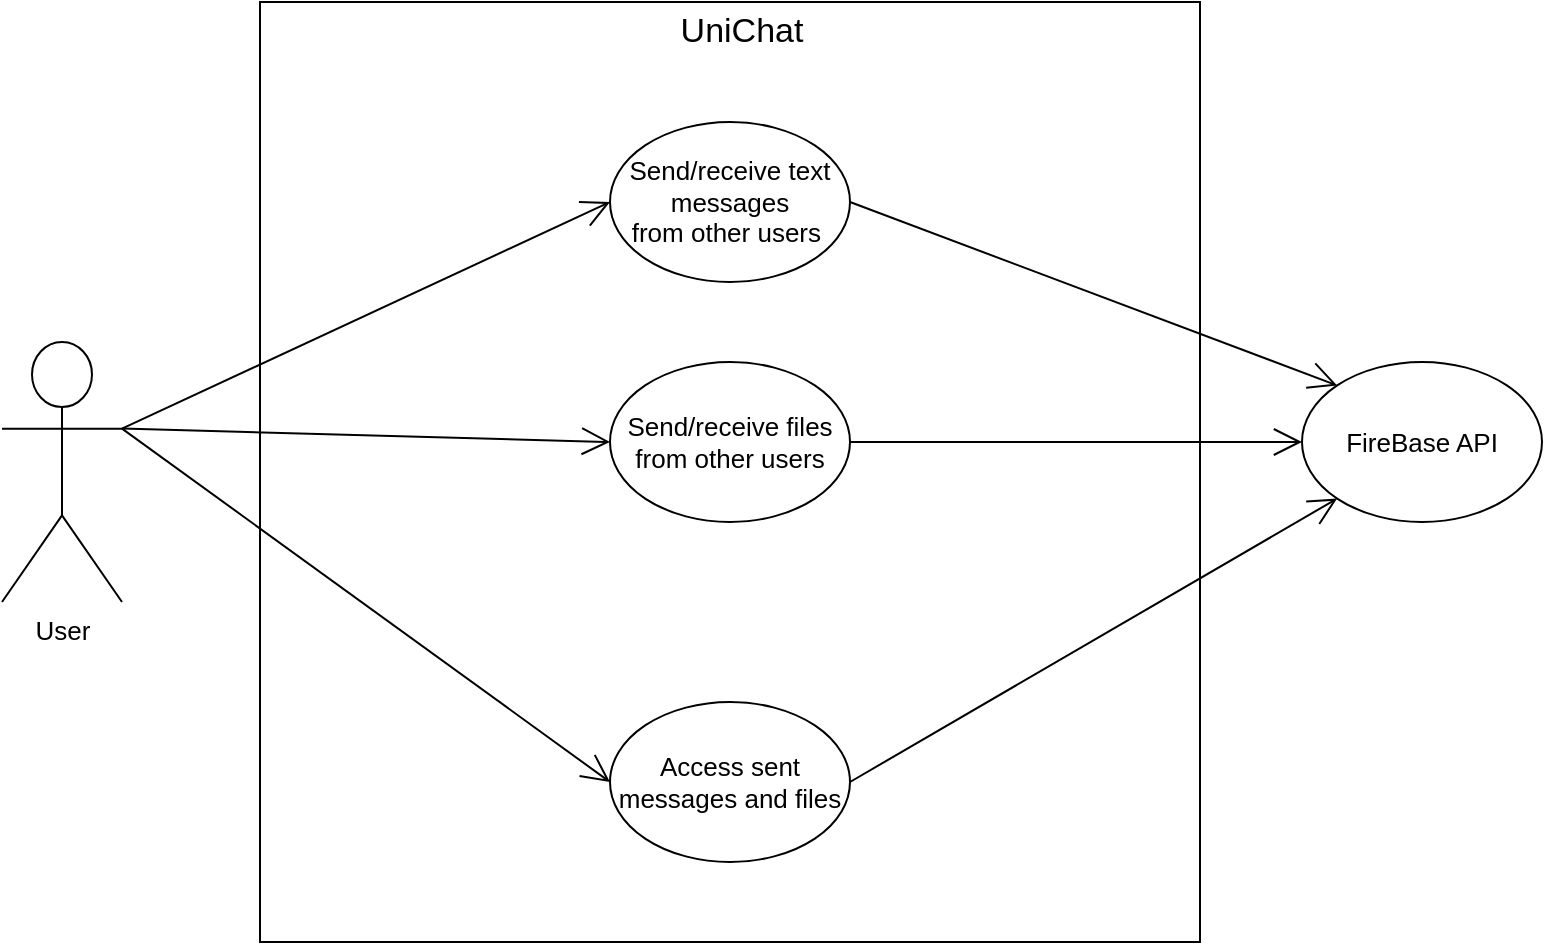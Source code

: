 <mxfile version="16.5.1" type="device"><diagram id="usxxmJ1rtTVSGjX_u03q" name="Page-1"><mxGraphModel dx="1038" dy="649" grid="1" gridSize="10" guides="1" tooltips="1" connect="1" arrows="1" fold="1" page="1" pageScale="1" pageWidth="827" pageHeight="1169" math="0" shadow="0"><root><mxCell id="0"/><mxCell id="1" parent="0"/><mxCell id="ndb7_EjV3UHbOHbYwRMj-1" value="" style="whiteSpace=wrap;html=1;aspect=fixed;fillColor=none;" parent="1" vertex="1"><mxGeometry x="179" y="90" width="470" height="470" as="geometry"/></mxCell><mxCell id="ndb7_EjV3UHbOHbYwRMj-2" value="&lt;font style=&quot;font-size: 13px&quot;&gt;User&lt;/font&gt;" style="shape=umlActor;verticalLabelPosition=bottom;verticalAlign=top;html=1;outlineConnect=0;fillColor=none;" parent="1" vertex="1"><mxGeometry x="50" y="260" width="60" height="130" as="geometry"/></mxCell><mxCell id="ndb7_EjV3UHbOHbYwRMj-3" value="&lt;font style=&quot;font-size: 13px&quot;&gt;Send/receive text messages&lt;br&gt;from other users&amp;nbsp;&lt;/font&gt;" style="ellipse;whiteSpace=wrap;html=1;fillColor=none;" parent="1" vertex="1"><mxGeometry x="354" y="150" width="120" height="80" as="geometry"/></mxCell><mxCell id="ndb7_EjV3UHbOHbYwRMj-4" value="&lt;font style=&quot;font-size: 13px&quot;&gt;Send/receive files from other users&lt;/font&gt;" style="ellipse;whiteSpace=wrap;html=1;fillColor=none;" parent="1" vertex="1"><mxGeometry x="354" y="270" width="120" height="80" as="geometry"/></mxCell><mxCell id="ndb7_EjV3UHbOHbYwRMj-5" value="&lt;font style=&quot;font-size: 13px&quot;&gt;Access sent messages and files&lt;/font&gt;" style="ellipse;whiteSpace=wrap;html=1;fillColor=none;" parent="1" vertex="1"><mxGeometry x="354" y="440" width="120" height="80" as="geometry"/></mxCell><mxCell id="ndb7_EjV3UHbOHbYwRMj-6" value="&lt;font style=&quot;font-size: 17px&quot;&gt;UniChat&lt;/font&gt;" style="text;html=1;strokeColor=none;fillColor=none;align=center;verticalAlign=middle;whiteSpace=wrap;rounded=0;" parent="1" vertex="1"><mxGeometry x="390" y="90" width="60" height="30" as="geometry"/></mxCell><mxCell id="ndb7_EjV3UHbOHbYwRMj-8" value="" style="endArrow=open;endFill=1;endSize=12;html=1;rounded=0;entryX=0;entryY=0.5;entryDx=0;entryDy=0;exitX=1;exitY=0.333;exitDx=0;exitDy=0;exitPerimeter=0;" parent="1" source="ndb7_EjV3UHbOHbYwRMj-2" target="ndb7_EjV3UHbOHbYwRMj-3" edge="1"><mxGeometry width="160" relative="1" as="geometry"><mxPoint x="20" y="420" as="sourcePoint"/><mxPoint x="180" y="420" as="targetPoint"/></mxGeometry></mxCell><mxCell id="ndb7_EjV3UHbOHbYwRMj-9" value="" style="endArrow=open;endFill=1;endSize=12;html=1;rounded=0;entryX=0;entryY=0.5;entryDx=0;entryDy=0;exitX=1;exitY=0.333;exitDx=0;exitDy=0;exitPerimeter=0;" parent="1" source="ndb7_EjV3UHbOHbYwRMj-2" target="ndb7_EjV3UHbOHbYwRMj-4" edge="1"><mxGeometry width="160" relative="1" as="geometry"><mxPoint x="40" y="480" as="sourcePoint"/><mxPoint x="200" y="480" as="targetPoint"/></mxGeometry></mxCell><mxCell id="ndb7_EjV3UHbOHbYwRMj-10" value="" style="endArrow=open;endFill=1;endSize=12;html=1;rounded=0;entryX=0;entryY=0.5;entryDx=0;entryDy=0;exitX=1;exitY=0.333;exitDx=0;exitDy=0;exitPerimeter=0;" parent="1" source="ndb7_EjV3UHbOHbYwRMj-2" target="ndb7_EjV3UHbOHbYwRMj-5" edge="1"><mxGeometry width="160" relative="1" as="geometry"><mxPoint x="90" y="510" as="sourcePoint"/><mxPoint x="250" y="510" as="targetPoint"/></mxGeometry></mxCell><mxCell id="ndb7_EjV3UHbOHbYwRMj-11" value="" style="endArrow=open;endFill=1;endSize=12;html=1;rounded=0;exitX=1;exitY=0.5;exitDx=0;exitDy=0;entryX=0;entryY=0;entryDx=0;entryDy=0;" parent="1" source="ndb7_EjV3UHbOHbYwRMj-3" target="ndb7_EjV3UHbOHbYwRMj-12" edge="1"><mxGeometry width="160" relative="1" as="geometry"><mxPoint x="520" y="220" as="sourcePoint"/><mxPoint x="660" y="190" as="targetPoint"/></mxGeometry></mxCell><mxCell id="ndb7_EjV3UHbOHbYwRMj-12" value="&lt;font style=&quot;font-size: 13px&quot;&gt;FireBase API&lt;/font&gt;" style="ellipse;whiteSpace=wrap;html=1;fillColor=none;" parent="1" vertex="1"><mxGeometry x="700" y="270" width="120" height="80" as="geometry"/></mxCell><mxCell id="h8lF9LGfPXWFyBBcxpGi-1" value="" style="endArrow=open;endFill=1;endSize=12;html=1;rounded=0;exitX=1;exitY=0.5;exitDx=0;exitDy=0;entryX=0;entryY=0.5;entryDx=0;entryDy=0;" edge="1" parent="1" source="ndb7_EjV3UHbOHbYwRMj-4" target="ndb7_EjV3UHbOHbYwRMj-12"><mxGeometry width="160" relative="1" as="geometry"><mxPoint x="500" y="320" as="sourcePoint"/><mxPoint x="660" y="320" as="targetPoint"/></mxGeometry></mxCell><mxCell id="h8lF9LGfPXWFyBBcxpGi-2" value="" style="endArrow=open;endFill=1;endSize=12;html=1;rounded=0;entryX=0;entryY=1;entryDx=0;entryDy=0;exitX=1;exitY=0.5;exitDx=0;exitDy=0;" edge="1" parent="1" source="ndb7_EjV3UHbOHbYwRMj-5" target="ndb7_EjV3UHbOHbYwRMj-12"><mxGeometry width="160" relative="1" as="geometry"><mxPoint x="540" y="430" as="sourcePoint"/><mxPoint x="700" y="430" as="targetPoint"/></mxGeometry></mxCell></root></mxGraphModel></diagram></mxfile>